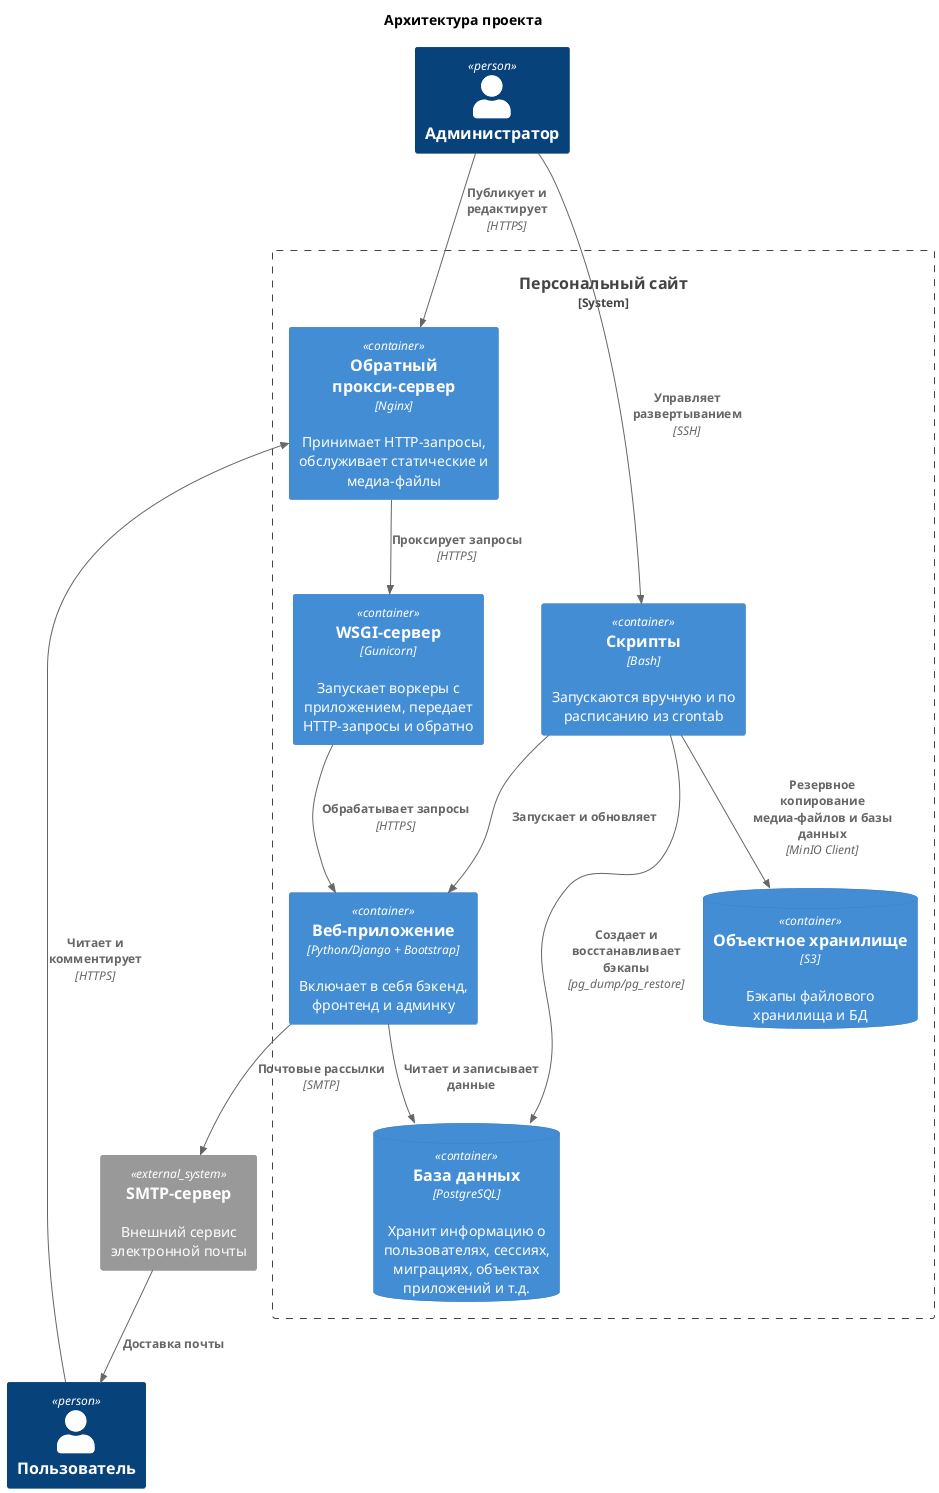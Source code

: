@startuml container

!include <C4/C4_Container>

title Архитектура проекта

Person(user, "Пользователь")
Person(admin, "Администратор")
System_Boundary(project, "Персональный сайт") {
    Container(nginx, "Обратный прокси-сервер", "Nginx", "Принимает HTTP-запросы, обслуживает статические и медиа-файлы")
    Container(gunicorn, "WSGI-сервер", "Gunicorn", "Запускает воркеры с приложением, передает HTTP-запросы и обратно")
    Container(app, "Веб-приложение", "Python/Django + Bootstrap", "Включает в себя бэкенд, фронтенд и админку")
    Container(scripts, "Скрипты", "Bash", "Запускаются вручную и по расписанию из crontab")
    ContainerDb(db, "База данных", "PostgreSQL", "Хранит информацию о пользователях, сессиях, миграциях, объектах приложений и т.д.")
    ContainerDb(s3, "Объектное хранилище", "S3", "Бэкапы файлового хранилища и БД")
}
System_Ext(smtp, "SMTP-сервер", "Внешний сервис электронной почты")

Rel(admin, nginx, "Публикует и редактирует", "HTTPS")
Rel(admin, scripts, "Управляет развертыванием", "SSH")
Rel(user, nginx, "Читает и комментирует", "HTTPS")
Rel(app, smtp, "Почтовые рассылки", "SMTP")
Rel(smtp, user, "Доставка почты")
Rel(nginx, gunicorn, "Проксирует запросы", "HTTPS")
Rel(gunicorn, app, "Обрабатывает запросы", "HTTPS")
Rel(app, db, "Читает и записывает данные")
Rel(scripts, app, "Запускает и обновляет")
Rel(scripts, db, "Создает и восстанавливает бэкапы", "pg_dump/pg_restore")
Rel(scripts, s3, "Резервное копирование медиа-файлов и базы данных", "MinIO Client")

@enduml